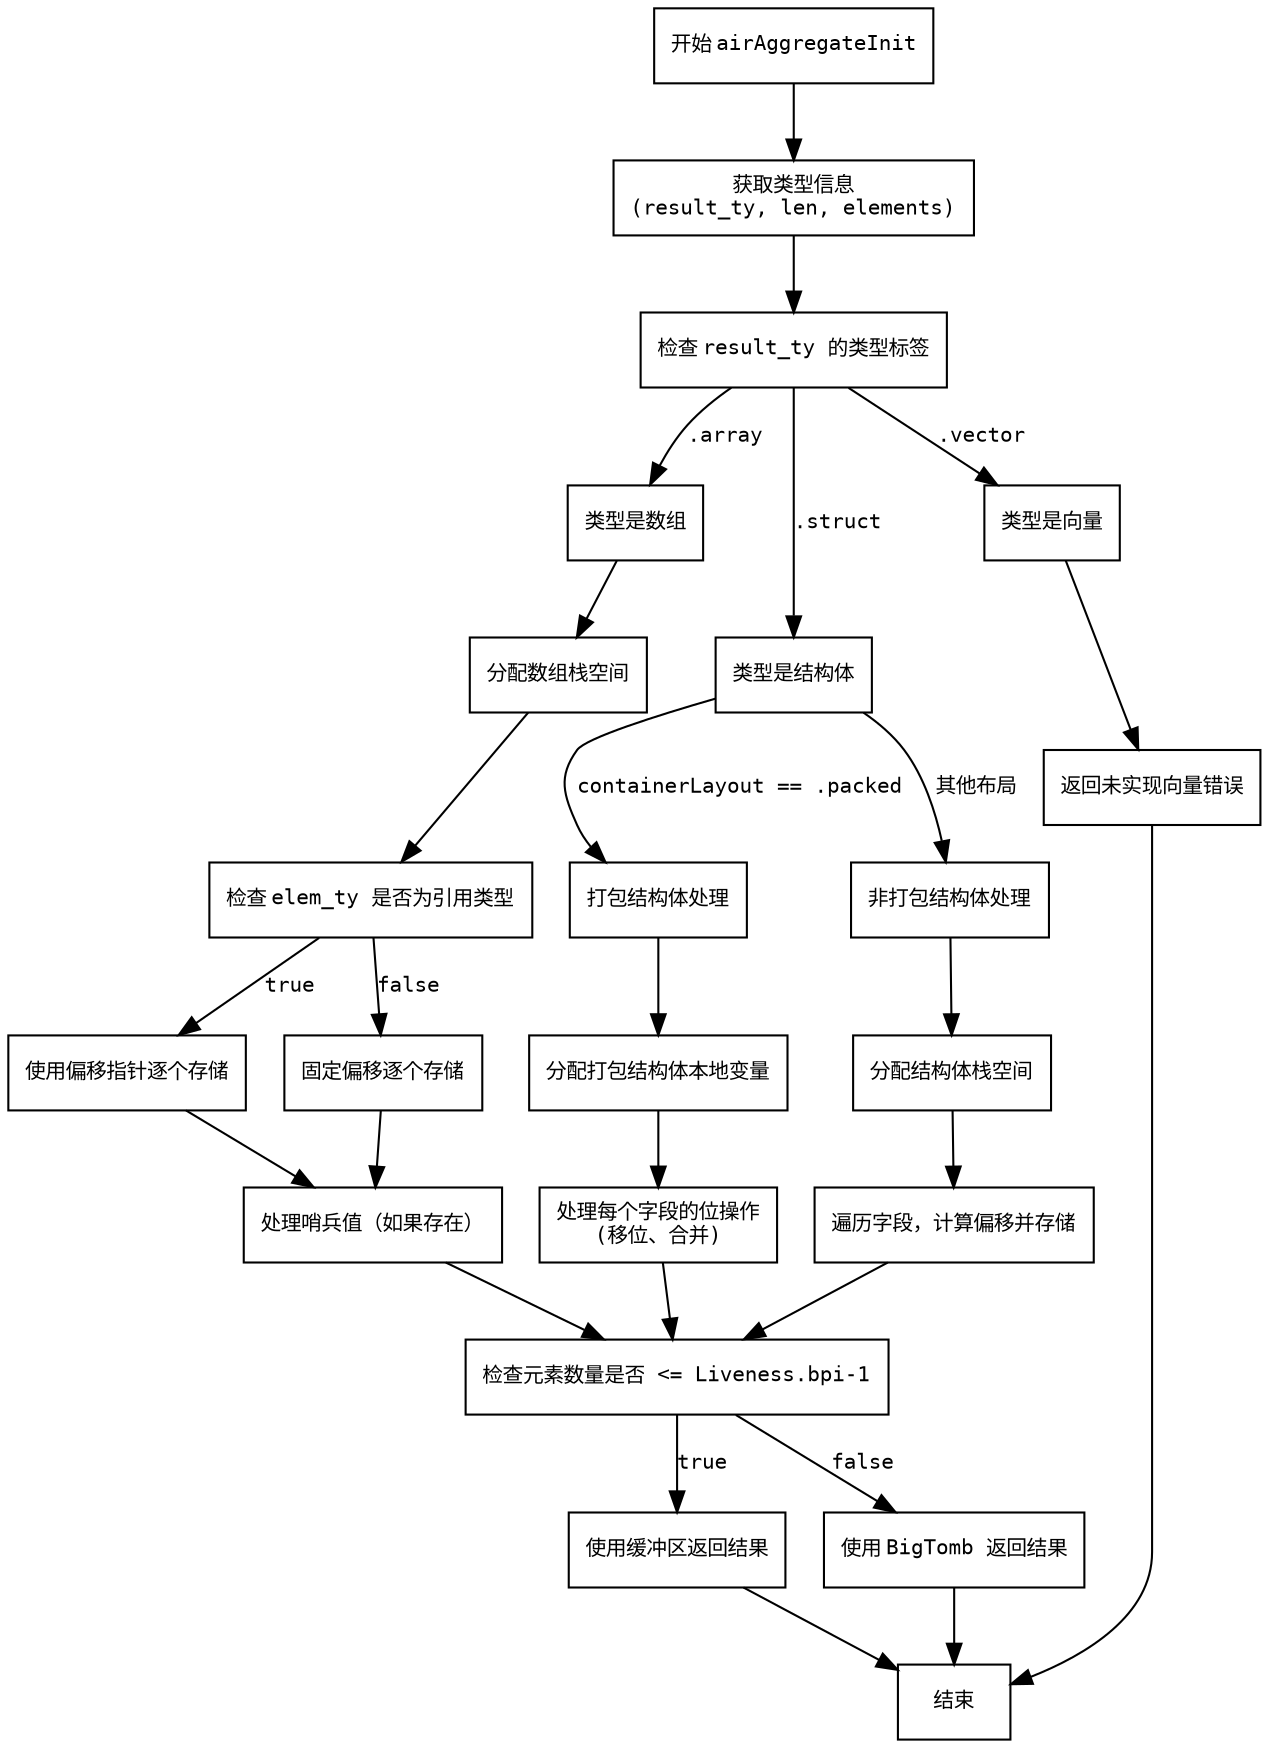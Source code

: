 
digraph flowchart {
    node [shape=rectangle, fontname="Courier", fontsize=10];
    edge [fontname="Courier", fontsize=10];

    start [label="开始 airAggregateInit"];
    get_ty_info [label="获取类型信息\n(result_ty, len, elements)"];
    check_ty_tag [label="检查 result_ty 的类型标签"];
    array_branch [label="类型是数组"];
    struct_branch [label="类型是结构体"];
    vector_branch [label="类型是向量"];
    packed_struct [label="打包结构体处理"];
    nonpacked_struct [label="非打包结构体处理"];
    alloc_array_stack [label="分配数组栈空间"];
    check_byref [label="检查 elem_ty 是否为引用类型"];
    byref_true [label="使用偏移指针逐个存储"];
    byref_false [label="固定偏移逐个存储"];
    handle_sentinel [label="处理哨兵值（如果存在）"];
    alloc_packed_result [label="分配打包结构体本地变量"];
    process_packed_fields [label="处理每个字段的位操作\n(移位、合并)"];
    alloc_struct_stack [label="分配结构体栈空间"];
    process_struct_fields [label="遍历字段，计算偏移并存储"];
    check_elements_count [label="检查元素数量是否 <= Liveness.bpi-1"];
    use_buffer [label="使用缓冲区返回结果"];
    use_bigtomb [label="使用 BigTomb 返回结果"];
    error_vector [label="返回未实现向量错误"];
    end [label="结束"];

    start -> get_ty_info;
    get_ty_info -> check_ty_tag;

    check_ty_tag -> array_branch [label=".array"];
    check_ty_tag -> struct_branch [label=".struct"];
    check_ty_tag -> vector_branch [label=".vector"];
    
    array_branch -> alloc_array_stack;
    alloc_array_stack -> check_byref;
    check_byref -> byref_true [label="true"];
    check_byref -> byref_false [label="false"];
    byref_true -> handle_sentinel;
    byref_false -> handle_sentinel;
    handle_sentinel -> check_elements_count;

    struct_branch -> packed_struct [label="containerLayout == .packed"];
    struct_branch -> nonpacked_struct [label="其他布局"];
    packed_struct -> alloc_packed_result;
    alloc_packed_result -> process_packed_fields;
    process_packed_fields -> check_elements_count;
    nonpacked_struct -> alloc_struct_stack;
    alloc_struct_stack -> process_struct_fields;
    process_struct_fields -> check_elements_count;

    vector_branch -> error_vector;
    error_vector -> end;

    check_elements_count -> use_buffer [label="true"];
    check_elements_count -> use_bigtomb [label="false"];
    use_buffer -> end;
    use_bigtomb -> end;
}
